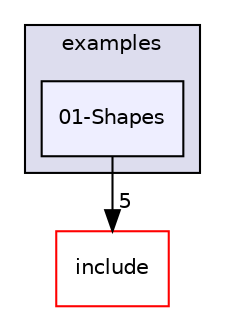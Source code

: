 digraph "/home/alexandre/Documents/sae_pacman/MinGL2/examples/01-Shapes" {
  compound=true
  node [ fontsize="10", fontname="Helvetica"];
  edge [ labelfontsize="10", labelfontname="Helvetica"];
  subgraph clusterdir_39d26ed54e8d333b4c8e5b8996647edb {
    graph [ bgcolor="#ddddee", pencolor="black", label="examples" fontname="Helvetica", fontsize="10", URL="dir_39d26ed54e8d333b4c8e5b8996647edb.html"]
  dir_f59f712a534de8984b67196b9f9b9ef1 [shape=box, label="01-Shapes", style="filled", fillcolor="#eeeeff", pencolor="black", URL="dir_f59f712a534de8984b67196b9f9b9ef1.html"];
  }
  dir_ae291cc27e75980bdaeeec13fe1d2128 [shape=box label="include" fillcolor="white" style="filled" color="red" URL="dir_ae291cc27e75980bdaeeec13fe1d2128.html"];
  dir_f59f712a534de8984b67196b9f9b9ef1->dir_ae291cc27e75980bdaeeec13fe1d2128 [headlabel="5", labeldistance=1.5 headhref="dir_000003_000013.html"];
}
